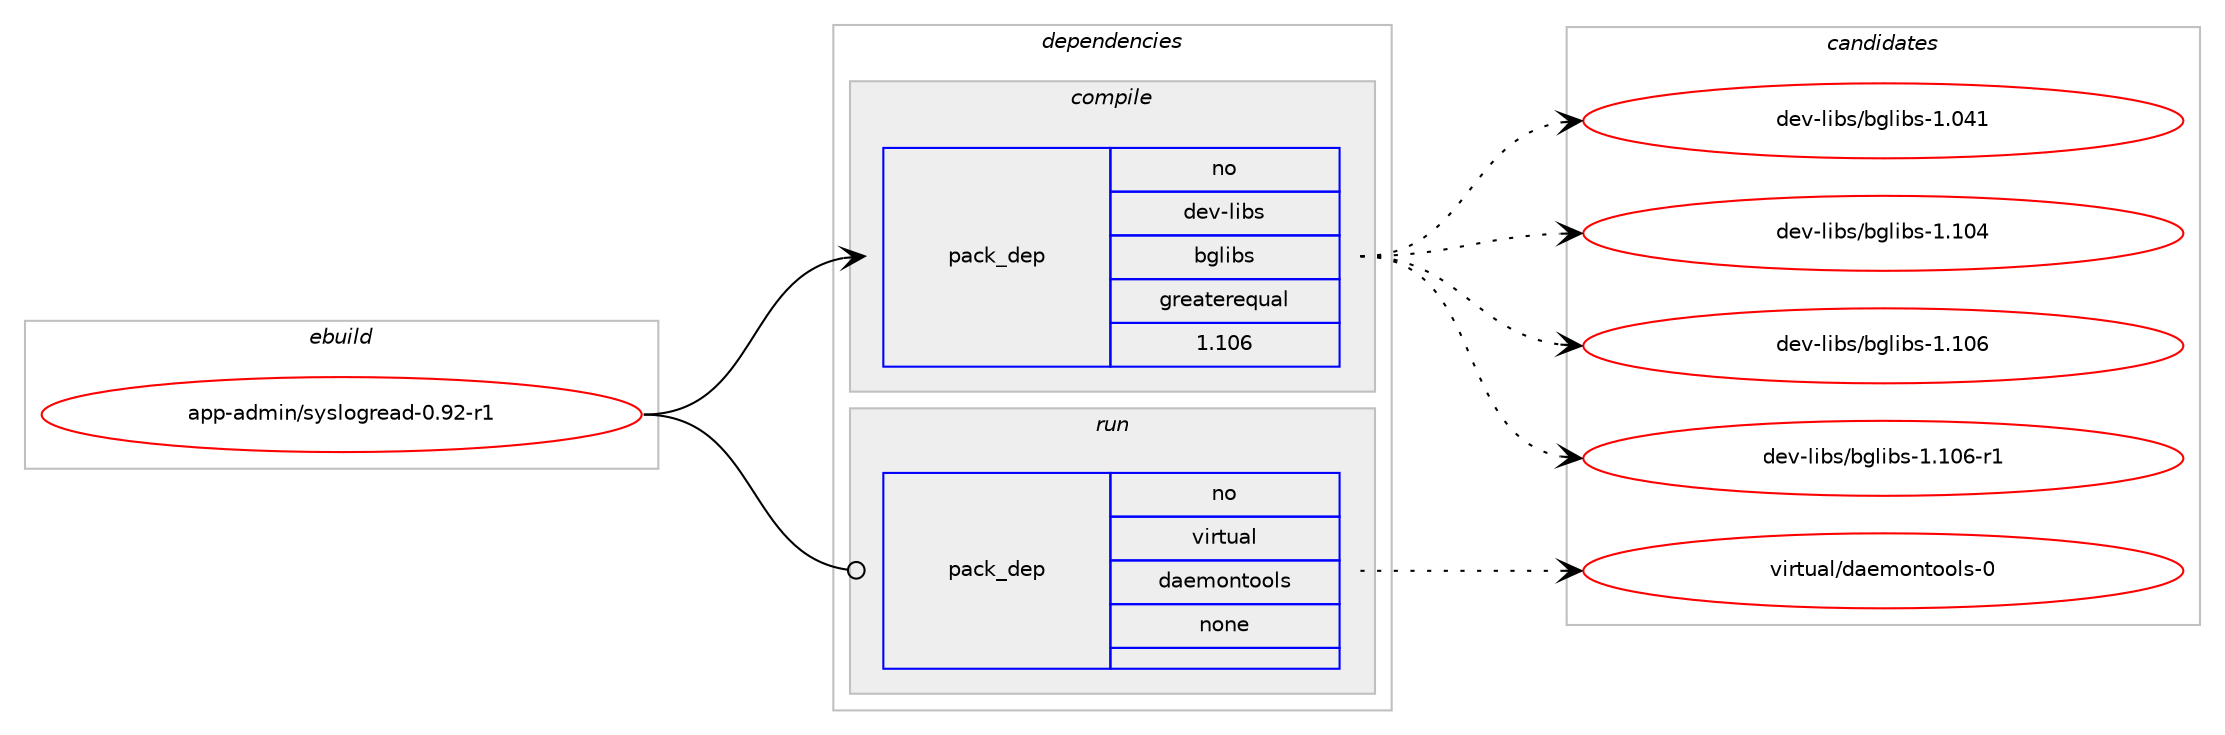 digraph prolog {

# *************
# Graph options
# *************

newrank=true;
concentrate=true;
compound=true;
graph [rankdir=LR,fontname=Helvetica,fontsize=10,ranksep=1.5];#, ranksep=2.5, nodesep=0.2];
edge  [arrowhead=vee];
node  [fontname=Helvetica,fontsize=10];

# **********
# The ebuild
# **********

subgraph cluster_leftcol {
color=gray;
rank=same;
label=<<i>ebuild</i>>;
id [label="app-admin/syslogread-0.92-r1", color=red, width=4, href="../app-admin/syslogread-0.92-r1.svg"];
}

# ****************
# The dependencies
# ****************

subgraph cluster_midcol {
color=gray;
label=<<i>dependencies</i>>;
subgraph cluster_compile {
fillcolor="#eeeeee";
style=filled;
label=<<i>compile</i>>;
subgraph pack5021 {
dependency7124 [label=<<TABLE BORDER="0" CELLBORDER="1" CELLSPACING="0" CELLPADDING="4" WIDTH="220"><TR><TD ROWSPAN="6" CELLPADDING="30">pack_dep</TD></TR><TR><TD WIDTH="110">no</TD></TR><TR><TD>dev-libs</TD></TR><TR><TD>bglibs</TD></TR><TR><TD>greaterequal</TD></TR><TR><TD>1.106</TD></TR></TABLE>>, shape=none, color=blue];
}
id:e -> dependency7124:w [weight=20,style="solid",arrowhead="vee"];
}
subgraph cluster_compileandrun {
fillcolor="#eeeeee";
style=filled;
label=<<i>compile and run</i>>;
}
subgraph cluster_run {
fillcolor="#eeeeee";
style=filled;
label=<<i>run</i>>;
subgraph pack5022 {
dependency7125 [label=<<TABLE BORDER="0" CELLBORDER="1" CELLSPACING="0" CELLPADDING="4" WIDTH="220"><TR><TD ROWSPAN="6" CELLPADDING="30">pack_dep</TD></TR><TR><TD WIDTH="110">no</TD></TR><TR><TD>virtual</TD></TR><TR><TD>daemontools</TD></TR><TR><TD>none</TD></TR><TR><TD></TD></TR></TABLE>>, shape=none, color=blue];
}
id:e -> dependency7125:w [weight=20,style="solid",arrowhead="odot"];
}
}

# **************
# The candidates
# **************

subgraph cluster_choices {
rank=same;
color=gray;
label=<<i>candidates</i>>;

subgraph choice5021 {
color=black;
nodesep=1;
choice1001011184510810598115479810310810598115454946485249 [label="dev-libs/bglibs-1.041", color=red, width=4,href="../dev-libs/bglibs-1.041.svg"];
choice1001011184510810598115479810310810598115454946494852 [label="dev-libs/bglibs-1.104", color=red, width=4,href="../dev-libs/bglibs-1.104.svg"];
choice1001011184510810598115479810310810598115454946494854 [label="dev-libs/bglibs-1.106", color=red, width=4,href="../dev-libs/bglibs-1.106.svg"];
choice10010111845108105981154798103108105981154549464948544511449 [label="dev-libs/bglibs-1.106-r1", color=red, width=4,href="../dev-libs/bglibs-1.106-r1.svg"];
dependency7124:e -> choice1001011184510810598115479810310810598115454946485249:w [style=dotted,weight="100"];
dependency7124:e -> choice1001011184510810598115479810310810598115454946494852:w [style=dotted,weight="100"];
dependency7124:e -> choice1001011184510810598115479810310810598115454946494854:w [style=dotted,weight="100"];
dependency7124:e -> choice10010111845108105981154798103108105981154549464948544511449:w [style=dotted,weight="100"];
}
subgraph choice5022 {
color=black;
nodesep=1;
choice1181051141161179710847100971011091111101161111111081154548 [label="virtual/daemontools-0", color=red, width=4,href="../virtual/daemontools-0.svg"];
dependency7125:e -> choice1181051141161179710847100971011091111101161111111081154548:w [style=dotted,weight="100"];
}
}

}
